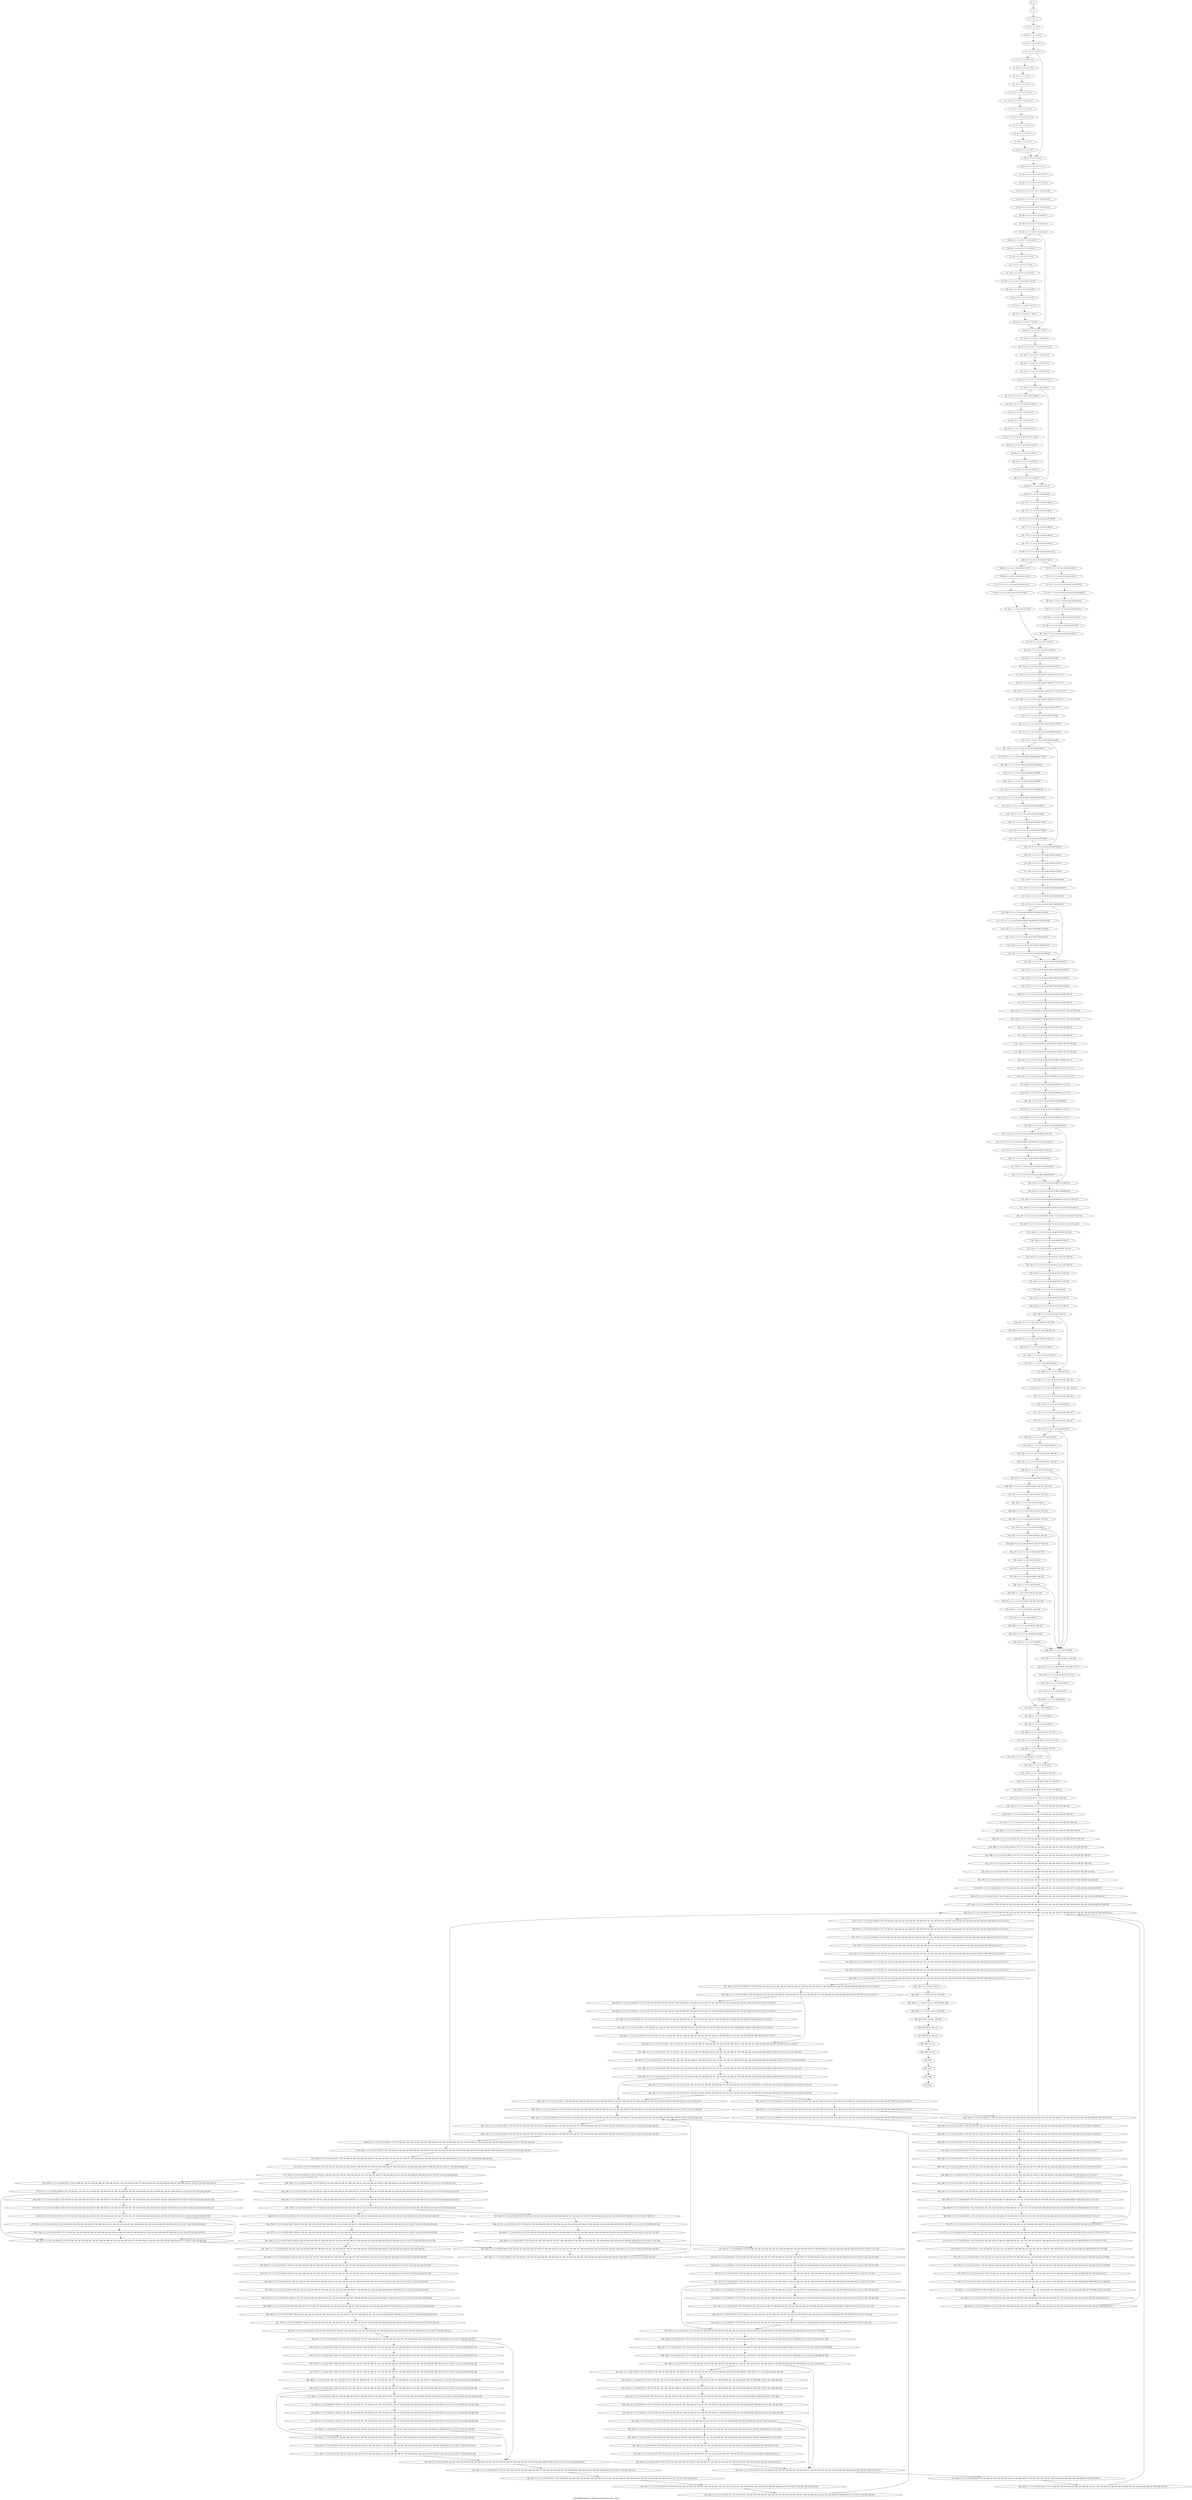 digraph G {
graph [label="Control-flow-graph for register allocator (function _main)"]
0[label="0, 0: "];
1[label="1, 1: "];
2[label="2, 2: 0 1 2 3 "];
3[label="3, 3: 0 1 2 3 4 5 "];
4[label="4, 502: 0 1 2 3 4 5 6 7 "];
5[label="5, 4: 0 1 2 3 4 5 6 7 "];
6[label="6, 5: 0 1 2 3 4 5 6 7 "];
7[label="7, 9: 0 1 2 3 4 5 6 7 8 9 "];
8[label="8, 10: 0 1 2 3 4 5 6 7 8 9 "];
9[label="9, 11: 0 1 2 3 4 5 6 7 "];
10[label="10, 12: 0 1 2 3 4 5 6 7 "];
11[label="11, 13: 0 1 2 3 4 5 6 7 10 11 "];
12[label="12, 14: 0 1 2 3 4 5 6 7 10 11 12 13 "];
13[label="13, 15: 0 1 2 3 4 5 6 7 12 13 "];
14[label="14, 16: 0 1 2 3 4 5 6 7 12 13 "];
15[label="15, 17: 0 1 2 3 4 5 6 7 "];
16[label="16, 18: 0 1 2 3 4 5 6 7 "];
17[label="17, 19: 0 1 2 3 4 5 6 7 "];
18[label="18, 20: 0 1 2 3 4 5 6 7 "];
19[label="19, 21: 0 1 2 3 4 5 6 7 "];
20[label="20, 22: 0 1 2 3 4 5 6 7 14 15 "];
21[label="21, 23: 0 1 2 3 4 5 6 7 14 15 16 17 "];
22[label="22, 24: 0 1 2 3 4 5 6 7 16 17 18 19 "];
23[label="23, 25: 0 1 2 3 4 5 6 7 16 17 18 19 20 21 "];
24[label="24, 26: 0 1 2 3 4 5 6 7 16 17 18 19 20 21 "];
25[label="25, 27: 0 1 2 3 4 5 6 7 16 17 18 19 20 21 "];
26[label="26, 28: 0 1 2 3 4 5 6 7 18 19 20 21 "];
27[label="27, 29: 0 1 2 3 4 5 6 7 18 19 22 23 "];
28[label="28, 30: 0 1 2 3 4 5 6 7 18 19 22 23 "];
29[label="29, 34: 0 1 2 3 4 5 6 7 18 19 24 25 "];
30[label="30, 35: 0 1 2 3 4 5 6 7 18 19 24 25 "];
31[label="31, 36: 0 1 2 3 4 5 6 7 18 19 "];
32[label="32, 37: 0 1 2 3 4 5 6 7 18 19 "];
33[label="33, 38: 0 1 2 3 4 5 6 7 18 19 26 27 "];
34[label="34, 39: 0 1 2 3 4 5 6 7 18 19 26 27 28 29 "];
35[label="35, 40: 0 1 2 3 4 5 6 7 18 19 28 29 "];
36[label="36, 41: 0 1 2 3 4 5 6 7 18 19 "];
37[label="37, 42: 0 1 2 3 4 5 6 7 18 19 "];
38[label="38, 43: 0 1 2 3 4 5 6 7 18 19 "];
39[label="39, 44: 0 1 2 3 4 5 6 7 18 19 "];
40[label="40, 45: 0 1 2 3 4 5 6 7 18 19 "];
41[label="41, 47: 0 1 2 3 4 5 6 7 18 19 30 31 "];
42[label="42, 48: 0 1 2 3 4 5 6 7 18 19 30 31 32 33 "];
43[label="43, 49: 0 1 2 3 4 5 6 7 18 19 32 33 "];
44[label="44, 50: 0 1 2 3 4 5 6 7 18 19 32 33 "];
45[label="45, 51: 0 1 2 3 4 5 6 7 18 19 34 35 "];
46[label="46, 52: 0 1 2 3 4 5 6 7 18 19 34 35 36 37 "];
47[label="47, 53: 0 1 2 3 4 5 6 7 18 19 36 37 "];
48[label="48, 57: 0 1 2 3 4 5 6 7 18 19 36 37 38 39 "];
49[label="49, 58: 0 1 2 3 4 5 18 19 36 37 38 39 "];
50[label="50, 59: 0 1 2 3 4 5 18 19 36 37 "];
51[label="51, 60: 0 1 2 3 4 5 18 19 36 37 "];
52[label="52, 61: 0 1 2 3 4 5 18 19 36 37 40 41 "];
53[label="53, 62: 0 1 2 3 4 5 18 19 36 37 40 41 42 43 "];
54[label="54, 63: 0 1 2 3 4 5 18 19 36 37 42 43 "];
55[label="55, 64: 0 1 2 3 4 5 18 19 36 37 "];
56[label="56, 65: 0 1 2 3 4 5 18 19 36 37 "];
57[label="57, 66: 0 1 2 3 4 5 18 19 36 37 "];
58[label="58, 67: 0 1 2 3 4 5 18 19 36 37 "];
59[label="59, 68: 0 1 2 3 4 5 18 19 36 37 "];
60[label="60, 72: 0 1 2 3 4 5 18 19 36 37 "];
61[label="61, 70: 0 1 2 3 4 5 18 19 36 37 44 45 "];
62[label="62, 75: 0 1 2 3 4 5 18 19 44 45 46 47 "];
63[label="63, 76: 0 1 2 3 4 5 18 19 44 45 46 47 48 49 "];
64[label="64, 77: 0 1 2 3 4 5 18 19 44 45 48 49 "];
65[label="65, 78: 0 1 2 3 4 5 18 19 44 45 48 49 "];
66[label="66, 79: 0 1 2 3 4 5 18 19 44 45 50 51 "];
67[label="67, 80: 0 1 2 3 4 5 18 19 44 45 50 51 52 53 "];
68[label="68, 81: 0 1 2 3 4 5 18 19 44 45 52 53 "];
69[label="69, 85: 0 1 2 3 4 5 18 19 44 45 54 55 "];
70[label="70, 86: 0 1 2 3 4 5 18 19 44 45 54 55 "];
71[label="71, 87: 0 1 2 3 4 5 18 19 44 45 54 55 56 57 "];
72[label="72, 88: 0 1 2 3 4 5 18 19 44 45 54 55 56 57 "];
73[label="73, 89: 0 1 2 3 4 5 18 19 44 45 "];
74[label="74, 90: 0 1 2 3 4 5 18 19 44 45 52 53 "];
75[label="75, 92: 0 1 2 3 4 5 18 19 44 45 52 53 "];
76[label="76, 94: 0 1 2 3 4 5 18 19 44 45 52 53 58 59 "];
77[label="77, 95: 0 1 2 3 4 5 18 19 44 45 52 53 58 59 60 61 "];
78[label="78, 96: 0 1 2 3 4 5 18 19 44 45 58 59 60 61 "];
79[label="79, 97: 0 1 2 3 4 5 18 19 44 45 58 59 62 63 "];
80[label="80, 98: 0 1 2 3 4 5 18 19 44 45 58 59 62 63 "];
81[label="81, 99: 0 1 2 3 4 5 18 19 44 45 58 59 64 65 "];
82[label="82, 100: 0 1 2 3 4 5 18 19 44 45 58 59 64 65 "];
83[label="83, 101: 0 1 2 3 4 5 18 19 44 45 "];
84[label="84, 102: 0 1 2 3 4 5 18 19 44 45 66 67 "];
85[label="85, 103: 0 1 2 3 4 5 18 19 44 45 66 67 68 69 "];
86[label="86, 104: 0 1 2 3 4 5 18 19 44 45 66 67 68 69 70 71 "];
87[label="87, 105: 0 1 2 3 4 5 18 19 44 45 66 67 68 69 70 71 72 73 "];
88[label="88, 107: 0 1 2 3 4 5 18 19 44 45 66 67 68 69 72 73 74 75 "];
89[label="89, 108: 0 1 2 3 4 5 18 19 44 45 66 67 68 69 72 73 74 75 76 77 "];
90[label="90, 109: 0 1 2 3 4 5 18 19 44 45 66 67 68 69 72 73 76 77 "];
91[label="91, 110: 0 1 2 3 4 5 18 19 44 45 66 67 68 69 76 77 "];
92[label="92, 111: 0 1 2 3 4 5 18 19 44 45 66 67 68 69 "];
93[label="93, 112: 0 1 2 3 4 5 18 19 44 45 66 67 68 69 78 79 "];
94[label="94, 113: 0 1 2 3 4 5 18 19 44 45 66 67 68 69 78 79 "];
95[label="95, 114: 0 1 2 3 4 5 18 19 44 45 66 67 68 69 "];
96[label="96, 118: 0 1 2 3 4 5 18 19 44 45 66 67 68 69 80 81 "];
97[label="97, 119: 0 1 2 3 4 5 18 19 44 45 66 67 68 69 80 81 82 83 "];
98[label="98, 120: 0 1 2 3 4 5 18 19 44 45 66 67 68 69 82 83 "];
99[label="99, 121: 0 1 2 3 4 5 18 19 44 45 66 67 68 69 "];
100[label="100, 122: 0 1 2 3 4 5 18 19 44 45 66 67 68 69 "];
101[label="101, 123: 0 1 2 3 4 5 18 19 44 45 66 67 68 69 84 85 "];
102[label="102, 124: 0 1 2 3 4 5 18 19 44 45 66 67 68 69 84 85 86 87 "];
103[label="103, 125: 0 1 2 3 4 5 18 19 44 45 66 67 68 69 86 87 "];
104[label="104, 126: 0 1 2 3 4 5 18 19 44 45 66 67 68 69 "];
105[label="105, 127: 0 1 2 3 4 5 18 19 44 45 66 67 68 69 "];
106[label="106, 128: 0 1 2 3 4 5 18 19 44 45 66 67 68 69 "];
107[label="107, 129: 0 1 2 3 4 5 18 19 44 45 66 67 68 69 "];
108[label="108, 130: 0 1 2 3 4 5 18 19 44 45 66 67 68 69 "];
109[label="109, 131: 0 1 2 3 4 5 18 19 44 45 66 67 68 69 "];
110[label="110, 132: 0 1 2 3 4 5 18 19 44 45 66 67 68 69 "];
111[label="111, 133: 0 1 2 3 4 5 18 19 44 45 66 67 68 69 "];
112[label="112, 134: 0 1 2 3 4 5 18 19 44 45 66 67 68 69 88 89 "];
113[label="113, 135: 0 1 2 3 4 5 18 19 44 45 66 67 68 69 88 89 90 91 "];
114[label="114, 136: 0 1 2 3 4 5 18 19 44 45 66 67 68 69 90 91 "];
115[label="115, 137: 0 1 2 3 4 5 18 19 44 45 66 67 68 69 90 91 "];
116[label="116, 140: 0 1 2 3 4 5 18 19 44 45 66 67 68 69 90 91 92 93 "];
117[label="117, 141: 0 1 2 3 4 5 18 19 44 45 66 67 68 69 90 91 92 93 94 95 "];
118[label="118, 142: 0 1 2 3 4 5 18 19 44 45 66 67 68 69 90 91 94 95 "];
119[label="119, 143: 0 1 2 3 4 5 18 19 44 45 66 67 68 69 90 91 "];
120[label="120, 144: 0 1 2 3 4 5 18 19 44 45 66 67 68 69 90 91 "];
121[label="121, 145: 0 1 2 3 4 5 18 19 44 45 66 67 68 69 90 91 "];
122[label="122, 146: 0 1 2 3 4 5 18 19 44 45 66 67 68 69 90 91 "];
123[label="123, 147: 0 1 2 3 4 5 18 19 44 45 66 67 68 69 90 91 96 97 "];
124[label="124, 149: 0 1 2 3 4 5 18 19 44 45 66 67 68 69 90 91 96 97 "];
125[label="125, 150: 0 1 2 3 4 5 18 19 44 45 66 67 68 69 90 91 98 99 "];
126[label="126, 151: 0 1 2 3 4 5 18 19 44 45 66 67 68 69 90 91 98 99 100 101 "];
127[label="127, 153: 0 1 2 3 4 5 18 19 44 45 66 67 68 69 90 91 98 99 100 101 "];
128[label="128, 154: 0 1 2 3 4 5 18 19 44 45 66 67 68 69 90 91 98 99 100 101 102 103 104 105 "];
129[label="129, 155: 0 1 2 3 4 5 18 19 44 45 66 67 68 69 90 91 98 99 100 101 102 103 104 105 "];
130[label="130, 157: 0 1 2 3 4 5 18 19 44 45 66 67 68 69 90 91 98 99 106 107 "];
131[label="131, 158: 0 1 2 3 4 5 18 19 44 45 66 67 68 69 90 91 98 99 106 107 "];
132[label="132, 159: 0 1 2 3 4 5 18 19 44 45 66 67 68 69 90 91 98 99 106 107 108 109 "];
133[label="133, 160: 0 1 2 3 4 5 18 19 44 45 66 67 68 69 90 91 98 99 106 107 108 109 "];
134[label="134, 161: 0 1 2 3 4 5 18 19 44 45 66 67 68 69 90 91 98 99 110 111 "];
135[label="135, 162: 0 1 2 3 4 5 18 19 44 45 66 67 68 69 90 91 110 111 112 113 "];
136[label="136, 163: 0 1 2 3 4 5 18 19 44 45 66 67 68 69 90 91 112 113 114 115 "];
137[label="137, 164: 0 1 2 3 4 5 18 19 44 45 66 67 68 69 90 91 114 115 "];
138[label="138, 165: 0 1 2 3 4 5 18 19 44 45 66 67 68 69 90 91 114 115 "];
139[label="139, 166: 0 1 2 3 4 5 18 19 44 45 66 67 68 69 90 91 "];
140[label="140, 167: 0 1 2 3 4 5 18 19 44 45 66 67 68 69 90 91 116 117 "];
141[label="141, 168: 0 1 2 3 4 5 18 19 44 45 66 67 68 69 90 91 116 117 "];
142[label="142, 169: 0 1 2 3 4 5 18 19 44 45 66 67 68 69 90 91 "];
143[label="143, 172: 0 1 2 3 4 5 18 19 44 45 66 67 68 69 90 91 118 119 "];
144[label="144, 173: 0 1 2 3 4 5 18 19 44 45 66 67 68 69 90 91 118 119 120 121 "];
145[label="145, 174: 0 1 2 3 4 5 18 19 44 45 66 67 68 69 90 91 120 121 "];
146[label="146, 175: 0 1 2 3 4 5 18 19 44 45 66 67 68 69 90 91 "];
147[label="147, 176: 0 1 2 3 4 5 18 19 44 45 66 67 68 69 90 91 "];
148[label="148, 177: 0 1 2 3 4 5 18 19 44 45 66 67 68 69 90 91 "];
149[label="149, 178: 0 1 2 3 4 5 18 19 44 45 66 67 68 69 90 91 "];
150[label="150, 181: 0 1 2 3 4 5 18 19 44 45 66 67 68 69 90 91 "];
151[label="151, 185: 0 1 2 3 4 5 18 19 44 45 66 67 68 69 90 91 122 123 124 125 "];
152[label="152, 186: 0 1 2 3 4 5 18 19 44 45 66 67 90 91 122 123 124 125 126 127 "];
153[label="153, 187: 0 1 2 3 4 5 18 19 44 45 66 67 90 91 122 123 124 125 126 127 128 129 "];
154[label="154, 188: 0 1 2 3 4 5 18 19 44 45 66 67 90 91 122 123 124 125 128 129 "];
155[label="155, 189: 0 1 2 3 4 5 18 19 44 45 66 67 90 91 128 129 "];
156[label="156, 190: 0 1 2 3 4 5 18 19 44 45 66 67 90 91 "];
157[label="157, 191: 0 1 2 3 4 5 18 19 44 45 66 67 90 91 130 131 "];
158[label="158, 192: 0 1 2 3 4 5 18 19 44 45 90 91 130 131 132 133 "];
159[label="159, 193: 0 1 2 3 4 5 18 19 44 45 90 91 132 133 134 135 "];
160[label="160, 194: 0 1 2 3 4 5 18 19 44 45 90 91 134 135 "];
161[label="161, 195: 0 1 2 3 4 5 18 19 44 45 90 91 134 135 "];
162[label="162, 196: 0 1 2 3 4 5 18 19 44 45 90 91 "];
163[label="163, 197: 0 1 2 3 4 5 18 19 44 45 90 91 136 137 "];
164[label="164, 198: 0 1 2 3 4 5 18 19 44 45 90 91 136 137 "];
165[label="165, 199: 0 1 2 3 4 5 18 19 44 45 90 91 "];
166[label="166, 202: 0 1 2 3 4 5 18 19 44 45 90 91 138 139 "];
167[label="167, 203: 0 1 2 3 4 5 18 19 44 45 90 91 138 139 140 141 "];
168[label="168, 204: 0 1 2 3 4 5 18 19 44 45 90 91 140 141 "];
169[label="169, 205: 0 1 2 3 4 5 18 19 44 45 90 91 "];
170[label="170, 206: 0 1 2 3 4 5 18 19 44 45 90 91 "];
171[label="171, 207: 0 1 2 3 4 5 18 19 44 45 90 91 "];
172[label="172, 208: 0 1 2 3 4 5 18 19 44 45 90 91 "];
173[label="173, 209: 0 1 2 3 4 5 18 19 44 45 90 91 142 143 "];
174[label="174, 210: 0 1 2 3 4 5 18 19 44 45 90 91 142 143 144 145 "];
175[label="175, 211: 0 1 2 3 4 5 18 19 44 45 90 91 144 145 "];
176[label="176, 212: 0 1 2 3 4 5 18 19 44 45 90 91 "];
177[label="177, 213: 0 1 2 3 4 5 18 19 44 45 90 91 146 147 "];
178[label="178, 214: 0 1 2 3 4 5 18 19 44 45 90 91 146 147 "];
179[label="179, 215: 0 1 2 3 4 5 18 19 44 45 90 91 "];
180[label="180, 218: 0 1 2 3 4 5 18 19 44 45 90 91 "];
181[label="181, 219: 0 1 2 3 4 5 18 19 44 45 90 91 "];
182[label="182, 220: 0 1 2 3 4 5 18 19 44 45 90 91 148 149 "];
183[label="183, 221: 0 1 2 3 4 5 18 19 44 45 90 91 148 149 "];
184[label="184, 222: 0 1 2 3 4 5 18 19 44 45 90 91 "];
185[label="185, 225: 0 1 2 3 4 5 18 19 44 45 90 91 150 151 "];
186[label="186, 226: 0 1 2 3 4 5 18 19 44 45 90 91 150 151 152 153 "];
187[label="187, 227: 0 1 2 3 4 5 18 19 44 45 90 91 152 153 "];
188[label="188, 228: 0 1 2 3 4 5 18 19 44 45 90 91 "];
189[label="189, 229: 0 1 2 3 4 5 18 19 44 45 90 91 154 155 "];
190[label="190, 230: 0 1 2 3 4 5 18 19 44 45 90 91 154 155 "];
191[label="191, 231: 0 1 2 3 4 5 18 19 44 45 90 91 "];
192[label="192, 235: 0 1 2 3 4 5 18 19 44 45 90 91 156 157 "];
193[label="193, 236: 0 1 2 3 4 5 44 45 90 91 156 157 158 159 "];
194[label="194, 237: 0 1 2 3 4 5 44 45 90 91 158 159 "];
195[label="195, 238: 0 1 2 3 4 5 44 45 90 91 "];
196[label="196, 239: 0 1 2 3 4 5 44 45 90 91 160 161 "];
197[label="197, 240: 0 1 2 3 4 5 44 45 90 91 160 161 "];
198[label="198, 241: 0 1 2 3 4 5 44 45 90 91 "];
199[label="199, 244: 0 1 2 3 4 5 44 45 90 91 162 163 "];
200[label="200, 245: 0 1 2 3 4 5 44 45 90 91 162 163 164 165 "];
201[label="201, 246: 0 1 2 3 4 5 44 45 90 91 164 165 "];
202[label="202, 247: 0 1 2 3 4 5 44 45 90 91 "];
203[label="203, 248: 0 1 2 3 4 5 44 45 90 91 166 167 "];
204[label="204, 249: 0 1 2 3 4 5 44 45 90 91 166 167 "];
205[label="205, 250: 0 1 2 3 4 5 44 45 90 91 "];
206[label="206, 252: 0 1 2 3 4 5 44 45 90 91 "];
207[label="207, 253: 0 1 2 3 4 5 44 45 90 91 168 169 "];
208[label="208, 254: 0 1 2 3 4 5 44 45 90 91 168 169 170 171 "];
209[label="209, 255: 0 1 2 3 4 5 44 45 90 91 170 171 "];
210[label="210, 256: 0 1 2 3 4 5 44 45 90 91 "];
211[label="211, 257: 0 1 2 3 4 5 44 45 90 91 "];
212[label="212, 258: 0 1 2 3 4 5 44 45 90 91 "];
213[label="213, 259: 0 1 2 3 4 5 44 45 90 91 "];
214[label="214, 260: 0 1 2 3 4 5 44 45 90 91 "];
215[label="215, 261: 0 1 2 3 4 5 44 45 90 91 "];
216[label="216, 262: 0 1 2 3 4 5 44 45 90 91 172 173 "];
217[label="217, 263: 0 1 2 3 4 5 44 45 90 91 172 173 174 175 "];
218[label="218, 264: 0 1 2 3 4 5 44 45 90 91 174 175 "];
219[label="219, 267: 0 1 2 3 4 5 44 45 90 91 174 175 "];
220[label="220, 269: 0 1 2 3 4 5 44 45 90 91 "];
221[label="221, 270: 0 1 2 3 4 5 44 45 90 91 176 177 "];
222[label="222, 271: 0 1 2 3 4 5 44 45 90 91 176 177 178 179 "];
223[label="223, 289: 0 1 2 3 4 5 44 45 90 91 176 177 178 179 180 181 "];
224[label="224, 274: 0 1 2 3 4 5 44 45 90 91 176 177 178 179 180 181 182 183 "];
225[label="225, 329: 0 1 2 3 4 5 44 45 90 91 176 177 178 179 180 181 182 183 184 185 "];
226[label="226, 347: 0 1 2 3 4 5 44 45 90 91 176 177 178 179 180 181 182 183 184 185 186 187 "];
227[label="227, 375: 0 1 2 3 4 5 44 45 90 91 176 177 178 179 180 181 182 183 184 185 186 187 188 189 "];
228[label="228, 355: 0 1 2 3 4 5 44 45 90 91 176 177 178 179 180 181 182 183 184 185 186 187 188 189 190 191 "];
229[label="229, 361: 0 1 2 3 4 5 44 45 90 91 176 177 178 179 180 181 182 183 184 185 186 187 188 189 190 191 192 193 "];
230[label="230, 366: 0 1 2 3 4 5 44 45 90 91 176 177 178 179 180 181 182 183 184 185 186 187 188 189 190 191 192 193 194 195 "];
231[label="231, 396: 0 1 2 3 4 5 44 45 90 91 176 177 178 179 180 181 182 183 184 185 186 187 188 189 190 191 192 193 194 195 196 197 "];
232[label="232, 417: 0 1 2 3 4 5 44 45 90 91 178 179 180 181 182 183 184 185 186 187 188 189 190 191 192 193 194 195 196 197 198 199 "];
233[label="233, 441: 0 1 2 3 4 5 44 45 90 91 178 179 180 181 182 183 184 185 186 187 188 189 190 191 192 193 194 195 196 197 198 199 200 201 "];
234[label="234, 465: 0 1 2 3 4 5 44 45 90 91 178 179 180 181 182 183 184 185 186 187 188 189 190 191 192 193 194 195 196 197 198 199 200 201 202 203 "];
235[label="235, 455: 0 1 2 3 4 5 44 45 90 91 178 179 180 181 182 183 184 185 186 187 188 189 190 191 192 193 194 195 196 197 198 199 200 201 202 203 204 205 "];
236[label="236, 475: 0 1 2 3 4 5 44 45 90 91 178 179 180 181 182 183 184 185 186 187 188 189 190 191 192 193 194 195 196 197 198 199 200 201 202 203 204 205 206 207 "];
237[label="237, 480: 0 1 2 3 4 5 44 45 90 91 178 179 180 181 182 183 184 185 186 187 188 189 190 191 192 193 194 195 196 197 198 199 200 201 202 203 204 205 206 207 208 209 "];
238[label="238, 273: 0 1 2 3 4 5 44 45 90 91 178 179 180 181 182 183 184 185 186 187 188 189 190 191 192 193 194 195 196 197 198 199 200 201 202 203 204 205 206 207 208 209 210 211 "];
239[label="239, 275: 0 1 2 3 4 5 44 45 90 91 178 179 180 181 182 183 184 185 186 187 188 189 190 191 192 193 194 195 196 197 198 199 200 201 202 203 204 205 206 207 208 209 210 211 212 213 "];
240[label="240, 276: 0 1 2 3 4 5 44 45 90 91 178 179 180 181 182 183 184 185 186 187 188 189 190 191 192 193 194 195 196 197 198 199 200 201 202 203 204 205 206 207 208 209 210 211 212 213 "];
241[label="241, 277: 0 1 2 3 4 5 44 45 90 91 178 179 180 181 182 183 184 185 186 187 188 189 190 191 192 193 194 195 196 197 198 199 200 201 202 203 204 205 206 207 208 209 210 211 212 213 "];
242[label="242, 278: 0 1 2 3 4 5 44 45 90 91 178 179 180 181 182 183 184 185 186 187 188 189 190 191 192 193 194 195 196 197 198 199 200 201 202 203 204 205 206 207 208 209 210 211 "];
243[label="243, 279: 0 1 2 3 4 5 44 45 90 91 178 179 180 181 182 183 184 185 186 187 188 189 190 191 192 193 194 195 196 197 198 199 200 201 202 203 204 205 206 207 208 209 210 211 214 215 "];
244[label="244, 280: 0 1 2 3 4 5 44 45 90 91 178 179 180 181 182 183 184 185 186 187 188 189 190 191 192 193 194 195 196 197 198 199 200 201 202 203 204 205 206 207 208 209 210 211 214 215 216 217 "];
245[label="245, 281: 0 1 2 3 4 5 44 45 90 91 178 179 180 181 182 183 184 185 186 187 188 189 190 191 192 193 194 195 196 197 198 199 200 201 202 203 204 205 206 207 208 209 210 211 214 215 216 217 "];
246[label="246, 282: 0 1 2 3 4 5 44 45 90 91 178 179 180 181 182 183 184 185 186 187 188 189 190 191 192 193 194 195 196 197 198 199 200 201 202 203 204 205 206 207 208 209 210 211 216 217 "];
247[label="247, 285: 0 1 2 3 4 5 44 45 90 91 178 179 180 181 182 183 184 185 186 187 188 189 190 191 192 193 194 195 196 197 198 199 200 201 202 203 204 205 206 207 208 209 210 211 216 217 "];
248[label="248, 286: 0 1 2 3 4 5 44 45 90 91 178 179 180 181 182 183 184 185 186 187 188 189 190 191 192 193 194 195 196 197 198 199 200 201 202 203 204 205 206 207 208 209 210 211 216 217 "];
249[label="249, 290: 0 1 2 3 4 5 44 45 90 91 178 179 180 181 182 183 184 185 186 187 188 189 190 191 192 193 194 195 196 197 198 199 200 201 202 203 204 205 206 207 208 209 210 211 216 217 218 219 "];
250[label="250, 291: 0 1 2 3 4 5 44 45 90 91 178 179 180 181 182 183 184 185 186 187 188 189 190 191 192 193 194 195 196 197 198 199 200 201 202 203 204 205 206 207 208 209 210 211 216 217 218 219 "];
251[label="251, 292: 0 1 2 3 4 5 44 45 90 91 178 179 180 181 182 183 184 185 186 187 188 189 190 191 192 193 194 195 196 197 198 199 200 201 202 203 204 205 206 207 208 209 210 211 216 217 "];
252[label="252, 293: 0 1 2 3 4 5 44 45 90 91 178 179 180 181 182 183 184 185 186 187 188 189 190 191 192 193 194 195 196 197 198 199 200 201 202 203 204 205 206 207 208 209 210 211 216 217 "];
253[label="253, 294: 0 1 2 3 4 5 44 45 90 91 178 179 180 181 182 183 184 185 186 187 188 189 190 191 192 193 194 195 196 197 198 199 200 201 202 203 204 205 206 207 208 209 210 211 216 217 "];
254[label="254, 295: 0 1 2 3 4 5 44 45 90 91 178 179 180 181 182 183 184 185 186 187 188 189 190 191 192 193 194 195 196 197 198 199 200 201 202 203 204 205 206 207 208 209 210 211 216 217 "];
255[label="255, 296: 0 1 2 3 4 5 44 45 90 91 178 179 180 181 182 183 184 185 186 187 188 189 190 191 192 193 194 195 196 197 198 199 200 201 202 203 204 205 206 207 208 209 210 211 216 217 220 221 "];
256[label="256, 297: 0 1 2 3 4 5 44 45 90 91 178 179 180 181 182 183 184 185 186 187 188 189 190 191 192 193 194 195 196 197 198 199 200 201 202 203 204 205 206 207 208 209 210 211 216 217 220 221 222 223 "];
257[label="257, 299: 0 1 2 3 4 5 44 45 90 91 178 179 180 181 182 183 184 185 186 187 188 189 190 191 192 193 194 195 196 197 198 199 200 201 202 203 204 205 206 207 208 209 210 211 216 217 222 223 "];
258[label="258, 300: 0 1 2 3 4 5 44 45 90 91 178 179 180 181 182 183 184 185 186 187 188 189 190 191 192 193 194 195 196 197 198 199 200 201 202 203 204 205 206 207 208 209 210 211 216 217 222 223 "];
259[label="259, 301: 0 1 2 3 4 5 44 45 90 91 178 179 180 181 182 183 184 185 186 187 188 189 190 191 192 193 194 195 196 197 198 199 200 201 202 203 204 205 206 207 208 209 210 211 216 217 222 223 "];
260[label="260, 302: 0 1 2 3 4 5 44 45 90 91 178 179 180 181 182 183 184 185 186 187 188 189 190 191 192 193 194 195 196 197 198 199 200 201 202 203 204 205 206 207 208 209 210 211 216 217 222 223 "];
261[label="261, 303: 0 1 2 3 4 5 44 45 90 91 178 179 180 181 182 183 184 185 186 187 188 189 190 191 192 193 194 195 196 197 198 199 200 201 202 203 204 205 206 207 208 209 210 211 216 217 "];
262[label="262, 304: 0 1 2 3 4 5 44 45 90 91 178 179 180 181 182 183 184 185 186 187 188 189 190 191 192 193 194 195 196 197 198 199 200 201 202 203 204 205 206 207 208 209 210 211 216 217 "];
263[label="263, 305: 0 1 2 3 4 5 44 45 90 91 178 179 180 181 182 183 184 185 186 187 188 189 190 191 192 193 194 195 196 197 198 199 200 201 202 203 204 205 206 207 208 209 210 211 "];
264[label="264, 501: 0 1 2 3 4 5 44 45 90 91 178 179 180 181 182 183 184 185 186 187 188 189 190 191 192 193 194 195 196 197 198 199 200 201 202 203 204 205 206 207 208 209 210 211 216 217 222 223 "];
265[label="265, 310: 0 1 2 3 4 5 44 45 90 91 178 179 180 181 182 183 184 185 186 187 188 189 190 191 192 193 194 195 196 197 198 199 200 201 202 203 204 205 206 207 208 209 210 211 216 217 222 223 224 225 "];
266[label="266, 308: 0 1 2 3 4 5 44 45 90 91 178 179 180 181 182 183 184 185 186 187 188 189 190 191 192 193 194 195 196 197 198 199 200 201 202 203 204 205 206 207 208 209 210 211 216 217 222 223 224 225 "];
267[label="267, 311: 0 1 2 3 4 5 44 45 90 91 178 179 180 181 182 183 184 185 186 187 188 189 190 191 192 193 194 195 196 197 198 199 200 201 202 203 204 205 206 207 208 209 210 211 216 217 222 223 224 225 226 227 "];
268[label="268, 312: 0 1 2 3 4 5 44 45 90 91 178 179 180 181 182 183 184 185 186 187 188 189 190 191 192 193 194 195 196 197 198 199 200 201 202 203 204 205 206 207 208 209 210 211 216 217 222 223 224 225 226 227 "];
269[label="269, 313: 0 1 2 3 4 5 44 45 90 91 178 179 180 181 182 183 184 185 186 187 188 189 190 191 192 193 194 195 196 197 198 199 200 201 202 203 204 205 206 207 208 209 210 211 216 217 222 223 224 225 "];
270[label="270, 504: 0 1 2 3 4 5 44 45 90 91 178 179 180 181 182 183 184 185 186 187 188 189 190 191 192 193 194 195 196 197 198 199 200 201 202 203 204 205 206 207 208 209 210 211 216 217 222 223 224 225 228 "];
271[label="271, 503: 0 1 2 3 4 5 44 45 90 91 178 179 180 181 182 183 184 185 186 187 188 189 190 191 192 193 194 195 196 197 198 199 200 201 202 203 204 205 206 207 208 209 210 211 216 217 222 223 224 225 228 229 230 "];
272[label="272, 318: 0 1 2 3 4 5 44 45 90 91 178 179 180 181 182 183 184 185 186 187 188 189 190 191 192 193 194 195 196 197 198 199 200 201 202 203 204 205 206 207 208 209 210 211 216 217 224 225 228 229 230 "];
273[label="273, 319: 0 1 2 3 4 5 44 45 90 91 178 179 180 181 182 183 184 185 186 187 188 189 190 191 192 193 194 195 196 197 198 199 200 201 202 203 204 205 206 207 208 209 210 211 216 217 224 225 228 229 230 "];
274[label="274, 324: 0 1 2 3 4 5 44 45 90 91 178 179 180 181 182 183 184 185 186 187 188 189 190 191 192 193 194 195 196 197 198 199 200 201 202 203 204 205 206 207 208 209 210 211 216 217 224 225 228 229 230 "];
275[label="275, 325: 0 1 2 3 4 5 44 45 90 91 178 179 180 181 182 183 184 185 186 187 188 189 190 191 192 193 194 195 196 197 198 199 200 201 202 203 204 205 206 207 208 209 210 211 216 217 224 225 228 229 230 "];
276[label="276, 330: 0 1 2 3 4 5 44 45 90 91 178 179 180 181 182 183 184 185 186 187 188 189 190 191 192 193 194 195 196 197 198 199 200 201 202 203 204 205 206 207 208 209 210 211 216 217 224 225 228 229 230 231 232 "];
277[label="277, 331: 0 1 2 3 4 5 44 45 90 91 178 179 180 181 182 183 184 185 186 187 188 189 190 191 192 193 194 195 196 197 198 199 200 201 202 203 204 205 206 207 208 209 210 211 216 217 224 225 228 229 230 231 232 "];
278[label="278, 332: 0 1 2 3 4 5 44 45 90 91 178 179 180 181 182 183 184 185 186 187 188 189 190 191 192 193 194 195 196 197 198 199 200 201 202 203 204 205 206 207 208 209 210 211 216 217 224 225 228 229 230 "];
279[label="279, 340: 0 1 2 3 4 5 44 45 90 91 178 179 180 181 182 183 184 185 186 187 188 189 190 191 192 193 194 195 196 197 198 199 200 201 202 203 204 205 206 207 208 209 210 211 216 217 224 225 228 229 230 "];
280[label="280, 336: 0 1 2 3 4 5 44 45 90 91 178 179 180 181 182 183 184 185 186 187 188 189 190 191 192 193 194 195 196 197 198 199 200 201 202 203 204 205 206 207 208 209 210 211 216 217 224 225 229 230 "];
281[label="281, 341: 0 1 2 3 4 5 44 45 90 91 178 179 180 181 182 183 184 185 186 187 188 189 190 191 192 193 194 195 196 197 198 199 200 201 202 203 204 205 206 207 208 209 210 211 216 217 224 225 229 230 "];
282[label="282, 344: 0 1 2 3 4 5 44 45 90 91 178 179 180 181 182 183 184 185 186 187 188 189 190 191 192 193 194 195 196 197 198 199 200 201 202 203 204 205 206 207 208 209 210 211 216 217 222 223 224 225 229 230 "];
283[label="283, 345: 0 1 2 3 4 5 44 45 90 91 178 179 180 181 182 183 184 185 186 187 188 189 190 191 192 193 194 195 196 197 198 199 200 201 202 203 204 205 206 207 208 209 210 211 216 217 222 223 224 225 "];
284[label="284, 346: 0 1 2 3 4 5 44 45 90 91 178 179 180 181 182 183 184 185 186 187 188 189 190 191 192 193 194 195 196 197 198 199 200 201 202 203 204 205 206 207 208 209 210 211 216 217 224 225 229 230 "];
285[label="285, 348: 0 1 2 3 4 5 44 45 90 91 178 179 180 181 182 183 184 185 186 187 188 189 190 191 192 193 194 195 196 197 198 199 200 201 202 203 204 205 206 207 208 209 210 211 216 217 224 225 229 230 233 234 "];
286[label="286, 349: 0 1 2 3 4 5 44 45 90 91 178 179 180 181 182 183 184 185 186 187 188 189 190 191 192 193 194 195 196 197 198 199 200 201 202 203 204 205 206 207 208 209 210 211 216 217 224 225 229 230 233 234 "];
287[label="287, 350: 0 1 2 3 4 5 44 45 90 91 178 179 180 181 182 183 184 185 186 187 188 189 190 191 192 193 194 195 196 197 198 199 200 201 202 203 204 205 206 207 208 209 210 211 216 217 224 225 229 230 "];
288[label="288, 354: 0 1 2 3 4 5 44 45 90 91 178 179 180 181 182 183 184 185 186 187 188 189 190 191 192 193 194 195 196 197 198 199 200 201 202 203 204 205 206 207 208 209 210 211 216 217 224 225 229 230 "];
289[label="289, 356: 0 1 2 3 4 5 44 45 90 91 180 181 182 183 184 185 186 187 188 189 190 191 192 193 194 195 196 197 198 199 200 201 202 203 204 205 206 207 208 209 210 211 216 217 224 225 229 230 235 236 "];
290[label="290, 357: 0 1 2 3 4 5 44 45 90 91 180 181 182 183 184 185 186 187 188 189 190 191 192 193 194 195 196 197 198 199 200 201 202 203 204 205 206 207 208 209 210 211 216 217 224 225 229 230 235 236 "];
291[label="291, 358: 0 1 2 3 4 5 44 45 90 91 180 181 182 183 184 185 186 187 188 189 190 191 192 193 194 195 196 197 198 199 200 201 202 203 204 205 206 207 208 209 210 211 216 217 224 225 229 230 235 236 "];
292[label="292, 359: 0 1 2 3 4 5 44 45 90 91 180 181 182 183 184 185 186 187 188 189 190 191 192 193 194 195 196 197 198 199 200 201 202 203 204 205 206 207 208 209 210 211 216 217 224 225 229 230 "];
293[label="293, 360: 0 1 2 3 4 5 44 45 90 91 180 181 182 183 184 185 186 187 188 189 190 191 192 193 194 195 196 197 198 199 200 201 202 203 204 205 206 207 208 209 210 211 216 217 224 225 229 230 "];
294[label="294, 362: 0 1 2 3 4 5 44 45 90 91 180 181 182 183 184 185 186 187 188 189 190 191 192 193 194 195 196 197 198 199 200 201 202 203 204 205 206 207 208 209 210 211 216 217 224 225 229 230 237 238 "];
295[label="295, 363: 0 1 2 3 4 5 44 45 90 91 180 181 182 183 184 185 186 187 188 189 190 191 192 193 194 195 196 197 198 199 200 201 202 203 204 205 206 207 208 209 210 211 216 217 224 225 229 230 237 238 "];
296[label="296, 364: 0 1 2 3 4 5 44 45 90 91 180 181 182 183 184 185 186 187 188 189 190 191 192 193 194 195 196 197 198 199 200 201 202 203 204 205 206 207 208 209 210 211 216 217 224 225 229 230 "];
297[label="297, 365: 0 1 2 3 4 5 44 45 90 91 180 181 182 183 184 185 186 187 188 189 190 191 192 193 194 195 196 197 198 199 200 201 202 203 204 205 206 207 208 209 210 211 216 217 224 225 229 230 "];
298[label="298, 367: 0 1 2 3 4 5 44 45 90 91 180 181 182 183 184 185 186 187 188 189 190 191 192 193 194 195 196 197 198 199 200 201 202 203 204 205 206 207 208 209 210 211 216 217 224 225 229 230 239 240 "];
299[label="299, 368: 0 1 2 3 4 5 44 45 90 91 180 181 182 183 184 185 186 187 188 189 190 191 192 193 194 195 196 197 198 199 200 201 202 203 204 205 206 207 208 209 210 211 216 217 224 225 229 230 239 240 "];
300[label="300, 369: 0 1 2 3 4 5 44 45 90 91 180 181 182 183 184 185 186 187 188 189 190 191 192 193 194 195 196 197 198 199 200 201 202 203 204 205 206 207 208 209 210 211 216 217 224 225 229 230 239 240 "];
301[label="301, 370: 0 1 2 3 4 5 44 45 90 91 180 181 182 183 184 185 186 187 188 189 190 191 192 193 194 195 196 197 198 199 200 201 202 203 204 205 206 207 208 209 210 211 216 217 224 225 229 230 "];
302[label="302, 371: 0 1 2 3 4 5 44 45 90 91 180 181 182 183 184 185 186 187 188 189 190 191 192 193 194 195 196 197 198 199 200 201 202 203 204 205 206 207 208 209 210 211 216 217 224 225 229 230 "];
303[label="303, 372: 0 1 2 3 4 5 44 45 90 91 180 181 182 183 184 185 186 187 188 189 190 191 192 193 194 195 196 197 198 199 200 201 202 203 204 205 206 207 208 209 210 211 216 217 224 225 229 230 "];
304[label="304, 376: 0 1 2 3 44 45 90 91 180 181 182 183 184 185 186 187 188 189 190 191 192 193 194 195 196 197 198 199 200 201 202 203 204 205 206 207 208 209 210 211 216 217 224 225 229 230 241 242 "];
305[label="305, 377: 0 1 2 3 44 45 90 91 180 181 182 183 184 185 186 187 188 189 190 191 192 193 194 195 196 197 198 199 200 201 202 203 204 205 206 207 208 209 210 211 216 217 224 225 229 230 241 242 "];
306[label="306, 378: 0 1 2 3 44 45 90 91 180 181 182 183 184 185 186 187 188 189 190 191 192 193 194 195 196 197 198 199 200 201 202 203 204 205 206 207 208 209 210 211 216 217 224 225 229 230 241 242 "];
307[label="307, 379: 0 1 2 3 44 45 90 91 180 181 182 183 184 185 186 187 188 189 190 191 192 193 194 195 196 197 198 199 200 201 202 203 204 205 206 207 208 209 210 211 216 217 224 225 229 230 245 246 "];
308[label="308, 380: 0 1 2 3 44 45 90 91 180 181 182 183 184 185 186 187 188 189 190 191 192 193 194 195 196 197 198 199 200 201 202 203 204 205 206 207 208 209 210 211 216 217 224 225 229 230 243 244 245 246 "];
309[label="309, 381: 0 1 2 3 44 45 90 91 180 181 182 183 184 185 186 187 188 189 190 191 192 193 194 195 196 197 198 199 200 201 202 203 204 205 206 207 208 209 210 211 216 217 224 225 229 230 243 244 "];
310[label="310, 384: 0 1 2 3 44 45 90 91 180 181 182 183 184 185 186 187 188 189 190 191 192 193 194 195 196 197 198 199 200 201 202 203 204 205 206 207 208 209 210 211 216 217 224 225 229 230 243 244 247 248 "];
311[label="311, 385: 0 1 2 3 44 45 90 91 180 181 182 183 184 185 186 187 188 189 190 191 192 193 194 195 196 197 198 199 200 201 202 203 204 205 206 207 208 209 210 211 216 217 224 225 229 230 247 248 "];
312[label="312, 386: 0 1 2 3 44 45 90 91 180 181 182 183 184 185 186 187 188 189 190 191 192 193 194 195 196 197 198 199 200 201 202 203 204 205 206 207 208 209 210 211 216 217 224 225 229 230 249 250 "];
313[label="313, 387: 0 1 2 3 44 45 90 91 180 181 182 183 184 185 186 187 188 189 190 191 192 193 194 195 196 197 198 199 200 201 202 203 204 205 206 207 208 209 210 211 216 217 224 225 229 230 249 250 "];
314[label="314, 388: 0 1 2 3 44 45 90 91 180 181 182 183 184 185 186 187 188 189 190 191 192 193 194 195 196 197 198 199 200 201 202 203 204 205 206 207 208 209 210 211 216 217 224 225 229 230 "];
315[label="315, 390: 0 1 2 3 44 45 90 91 180 181 182 183 184 185 186 187 188 189 190 191 192 193 194 195 196 197 198 199 200 201 202 203 204 205 206 207 208 209 210 211 216 217 224 225 229 230 "];
316[label="316, 391: 0 1 2 3 44 45 90 91 180 181 182 183 184 185 186 187 188 189 190 191 192 193 194 195 196 197 198 199 200 201 202 203 204 205 206 207 208 209 210 211 216 217 224 225 229 230 "];
317[label="317, 392: 0 1 2 3 44 45 90 91 180 181 182 183 184 185 186 187 188 189 190 191 192 193 194 195 196 197 198 199 200 201 202 203 204 205 206 207 208 209 210 211 216 217 224 225 229 230 "];
318[label="318, 394: 0 1 2 3 44 45 90 91 180 181 182 183 184 185 186 187 188 189 190 191 192 193 194 195 196 197 198 199 200 201 202 203 204 205 206 207 208 209 210 211 216 217 224 225 229 230 "];
319[label="319, 395: 0 1 2 3 4 5 44 45 90 91 180 181 182 183 184 185 186 187 188 189 190 191 192 193 194 195 196 197 198 199 200 201 202 203 204 205 206 207 208 209 210 211 216 217 224 225 229 230 "];
320[label="320, 397: 0 1 2 3 4 5 44 45 90 91 178 179 180 181 182 183 184 185 186 187 188 189 190 191 192 193 194 195 196 197 198 199 200 201 202 203 204 205 206 207 208 209 210 211 216 217 224 225 229 230 "];
321[label="321, 401: 0 1 2 3 4 5 44 45 90 91 178 179 180 181 182 183 184 185 186 187 188 189 190 191 192 193 194 195 196 197 198 199 200 201 202 203 204 205 206 207 208 209 210 211 216 217 222 223 224 225 229 230 "];
322[label="322, 402: 0 1 2 3 4 5 44 45 90 91 178 179 180 181 182 183 184 185 186 187 188 189 190 191 192 193 194 195 196 197 198 199 200 201 202 203 204 205 206 207 208 209 210 211 216 217 222 223 224 225 "];
323[label="323, 404: 0 1 2 3 44 45 90 91 178 179 180 181 182 183 184 185 186 187 188 189 190 191 192 193 194 195 196 197 198 199 200 201 202 203 204 205 206 207 208 209 210 211 216 217 229 230 "];
324[label="324, 407: 0 1 2 3 44 45 90 91 178 179 180 181 182 183 184 185 186 187 188 189 190 191 192 193 194 195 196 197 198 199 200 201 202 203 204 205 206 207 208 209 210 211 216 217 229 230 251 252 "];
325[label="325, 408: 0 1 2 3 44 45 90 91 178 179 180 181 182 183 184 185 186 187 188 189 190 191 192 193 194 195 196 197 198 199 200 201 202 203 204 205 206 207 208 209 210 211 216 217 251 252 "];
326[label="326, 409: 0 1 2 3 44 45 90 91 178 179 180 181 182 183 184 185 186 187 188 189 190 191 192 193 194 195 196 197 198 199 200 201 202 203 204 205 206 207 208 209 210 211 216 217 251 252 "];
327[label="327, 410: 0 1 2 3 44 45 90 91 178 179 180 181 182 183 184 185 186 187 188 189 190 191 192 193 194 195 196 197 198 199 200 201 202 203 204 205 206 207 208 209 210 211 216 217 251 252 "];
328[label="328, 411: 0 1 2 3 44 45 90 91 178 179 180 181 182 183 184 185 186 187 188 189 190 191 192 193 194 195 196 197 198 199 200 201 202 203 204 205 206 207 208 209 210 211 216 217 251 252 253 254 "];
329[label="329, 412: 0 1 2 3 44 45 90 91 178 179 180 181 182 183 184 185 186 187 188 189 190 191 192 193 194 195 196 197 198 199 200 201 202 203 204 205 206 207 208 209 210 211 216 217 251 252 253 254 "];
330[label="330, 413: 0 1 2 3 44 45 90 91 178 179 180 181 182 183 184 185 186 187 188 189 190 191 192 193 194 195 196 197 198 199 200 201 202 203 204 205 206 207 208 209 210 211 216 217 251 252 "];
331[label="331, 414: 0 1 2 3 44 45 90 91 178 179 180 181 182 183 184 185 186 187 188 189 190 191 192 193 194 195 196 197 198 199 200 201 202 203 204 205 206 207 208 209 210 211 216 217 251 252 "];
332[label="332, 418: 0 1 2 3 44 45 90 91 178 179 180 181 182 183 184 185 186 187 188 189 190 191 192 193 194 195 196 197 198 199 200 201 202 203 204 205 206 207 208 209 210 211 216 217 251 252 255 256 "];
333[label="333, 419: 0 1 2 3 44 45 90 91 178 179 180 181 182 183 184 185 186 187 188 189 190 191 192 193 194 195 196 197 198 199 200 201 202 203 204 205 206 207 208 209 210 211 216 217 251 252 255 256 "];
334[label="334, 420: 0 1 2 3 44 45 90 91 178 179 180 181 182 183 184 185 186 187 188 189 190 191 192 193 194 195 196 197 198 199 200 201 202 203 204 205 206 207 208 209 210 211 216 217 251 252 "];
335[label="335, 421: 0 1 2 3 44 45 90 91 178 179 180 181 182 183 184 185 186 187 188 189 190 191 192 193 194 195 196 197 198 199 200 201 202 203 204 205 206 207 208 209 210 211 216 217 251 252 "];
336[label="336, 422: 0 1 2 3 44 45 90 91 178 179 180 181 182 183 184 185 186 187 188 189 190 191 192 193 194 195 196 197 198 199 200 201 202 203 204 205 206 207 208 209 210 211 216 217 251 252 "];
337[label="337, 423: 0 1 2 3 44 45 90 91 178 179 180 181 182 183 184 185 186 187 188 189 190 191 192 193 194 195 196 197 198 199 200 201 202 203 204 205 206 207 208 209 210 211 216 217 251 252 "];
338[label="338, 425: 0 1 2 3 44 45 90 91 178 179 180 181 182 183 184 185 186 187 188 189 190 191 192 193 194 195 196 197 198 199 200 201 202 203 204 205 206 207 208 209 210 211 216 217 251 252 257 258 "];
339[label="339, 427: 0 1 2 3 44 45 90 91 178 179 180 181 182 183 184 185 186 187 188 189 190 191 192 193 194 195 196 197 198 199 200 201 202 203 204 205 206 207 208 209 210 211 216 217 251 252 257 258 259 260 "];
340[label="340, 428: 0 1 2 3 44 45 90 91 178 179 180 181 182 183 184 185 186 187 188 189 190 191 192 193 194 195 196 197 198 199 200 201 202 203 204 205 206 207 208 209 210 211 251 252 259 260 261 262 "];
341[label="341, 429: 0 1 2 3 44 45 90 91 178 179 180 181 182 183 184 185 186 187 188 189 190 191 192 193 194 195 196 197 198 199 200 201 202 203 204 205 206 207 208 209 210 211 251 252 261 262 "];
342[label="342, 432: 0 1 2 3 44 45 90 91 178 179 180 181 182 183 184 185 186 187 188 189 190 191 192 193 194 195 196 197 198 199 200 201 202 203 204 205 206 207 208 209 210 211 251 252 261 262 263 264 "];
343[label="343, 433: 0 1 2 3 44 45 90 91 178 179 180 181 182 183 184 185 186 187 188 189 190 191 192 193 194 195 196 197 198 199 200 201 202 203 204 205 206 207 208 209 210 211 261 262 263 264 "];
344[label="344, 434: 0 1 2 3 44 45 90 91 178 179 180 181 182 183 184 185 186 187 188 189 190 191 192 193 194 195 196 197 198 199 200 201 202 203 204 205 206 207 208 209 210 211 261 262 263 264 "];
345[label="345, 435: 0 1 2 3 44 45 90 91 178 179 180 181 182 183 184 185 186 187 188 189 190 191 192 193 194 195 196 197 198 199 200 201 202 203 204 205 206 207 208 209 210 211 261 262 "];
346[label="346, 436: 0 1 2 3 44 45 90 91 178 179 180 181 182 183 184 185 186 187 188 189 190 191 192 193 194 195 196 197 198 199 200 201 202 203 204 205 206 207 208 209 210 211 261 262 265 266 "];
347[label="347, 437: 0 1 2 3 44 45 90 91 178 179 180 181 182 183 184 185 186 187 188 189 190 191 192 193 194 195 196 197 198 199 200 201 202 203 204 205 206 207 208 209 210 211 261 262 265 266 "];
348[label="348, 438: 0 1 2 3 44 45 90 91 178 179 180 181 182 183 184 185 186 187 188 189 190 191 192 193 194 195 196 197 198 199 200 201 202 203 204 205 206 207 208 209 210 211 "];
349[label="349, 442: 0 1 2 3 44 45 90 91 178 179 180 181 182 183 184 185 186 187 188 189 190 191 192 193 194 195 196 197 198 199 200 201 202 203 204 205 206 207 208 209 210 211 267 268 "];
350[label="350, 443: 0 1 2 3 44 45 90 91 178 179 180 181 182 183 184 185 186 187 188 189 190 191 192 193 194 195 196 197 198 199 200 201 202 203 204 205 206 207 208 209 210 211 267 268 "];
351[label="351, 444: 0 1 2 3 44 45 90 91 178 179 180 181 182 183 184 185 186 187 188 189 190 191 192 193 194 195 196 197 198 199 200 201 202 203 204 205 206 207 208 209 210 211 "];
352[label="352, 445: 0 1 2 3 44 45 90 91 178 179 180 181 182 183 184 185 186 187 188 189 190 191 192 193 194 195 196 197 198 199 200 201 202 203 204 205 206 207 208 209 210 211 "];
353[label="353, 446: 0 1 2 3 44 45 90 91 178 179 180 181 182 183 184 185 186 187 188 189 190 191 192 193 194 195 196 197 198 199 200 201 202 203 204 205 206 207 208 209 210 211 "];
354[label="354, 447: 0 1 2 3 44 45 90 91 178 179 180 181 182 183 184 185 186 187 188 189 190 191 192 193 194 195 196 197 198 199 200 201 202 203 204 205 206 207 208 209 210 211 "];
355[label="355, 448: 0 1 2 3 4 5 44 45 90 91 178 179 180 181 182 183 184 185 186 187 188 189 190 191 192 193 194 195 196 197 198 199 200 201 202 203 204 205 206 207 208 209 210 211 "];
356[label="356, 449: 0 1 2 3 4 5 44 45 90 91 178 179 180 181 182 183 184 185 186 187 188 189 190 191 192 193 194 195 196 197 198 199 200 201 202 203 204 205 206 207 208 209 210 211 "];
357[label="357, 454: 0 1 2 3 4 5 44 45 90 91 178 179 180 181 182 183 184 185 186 187 188 189 190 191 192 193 194 195 196 197 198 199 200 201 202 203 204 205 206 207 208 209 210 211 216 217 "];
358[label="358, 456: 0 1 2 3 4 5 44 45 90 91 178 179 180 181 182 183 184 185 186 187 188 189 190 191 192 193 194 195 196 197 198 199 200 201 202 203 204 205 206 207 208 209 210 211 216 217 269 270 "];
359[label="359, 457: 0 1 2 3 4 5 44 45 90 91 178 179 180 181 182 183 184 185 186 187 188 189 190 191 192 193 194 195 196 197 198 199 200 201 202 203 204 205 206 207 208 209 210 211 216 217 269 270 "];
360[label="360, 458: 0 1 2 3 4 5 44 45 90 91 178 179 180 181 182 183 184 185 186 187 188 189 190 191 192 193 194 195 196 197 198 199 200 201 202 203 204 205 206 207 208 209 210 211 216 217 269 270 "];
361[label="361, 459: 0 1 2 3 4 5 44 45 90 91 178 179 180 181 182 183 184 185 186 187 188 189 190 191 192 193 194 195 196 197 198 199 200 201 202 203 204 205 206 207 208 209 210 211 216 217 "];
362[label="362, 460: 0 1 2 3 4 5 44 45 90 91 178 179 180 181 182 183 184 185 186 187 188 189 190 191 192 193 194 195 196 197 198 199 200 201 202 203 204 205 206 207 208 209 210 211 216 217 271 272 "];
363[label="363, 461: 0 1 2 3 4 5 44 45 90 91 178 179 180 181 182 183 184 185 186 187 188 189 190 191 192 193 194 195 196 197 198 199 200 201 202 203 204 205 206 207 208 209 210 211 216 217 271 272 "];
364[label="364, 462: 0 1 2 3 4 5 44 45 90 91 178 179 180 181 182 183 184 185 186 187 188 189 190 191 192 193 194 195 196 197 198 199 200 201 202 203 204 205 206 207 208 209 210 211 216 217 "];
365[label="365, 466: 0 1 2 3 4 5 44 45 90 91 178 179 180 181 182 183 184 185 186 187 188 189 190 191 192 193 194 195 196 197 198 199 200 201 202 203 204 205 206 207 208 209 210 211 216 217 273 274 "];
366[label="366, 467: 0 1 2 3 4 5 44 45 90 91 178 179 180 181 182 183 184 185 186 187 188 189 190 191 192 193 194 195 196 197 198 199 200 201 202 203 204 205 206 207 208 209 210 211 216 217 273 274 "];
367[label="367, 468: 0 1 2 3 4 5 44 45 90 91 178 179 180 181 182 183 184 185 186 187 188 189 190 191 192 193 194 195 196 197 198 199 200 201 202 203 204 205 206 207 208 209 210 211 216 217 "];
368[label="368, 469: 0 1 2 3 4 5 44 45 90 91 178 179 180 181 182 183 184 185 186 187 188 189 190 191 192 193 194 195 196 197 198 199 200 201 202 203 204 205 206 207 208 209 210 211 216 217 "];
369[label="369, 470: 0 1 2 3 4 5 44 45 90 91 178 179 180 181 182 183 184 185 186 187 188 189 190 191 192 193 194 195 196 197 198 199 200 201 202 203 204 205 206 207 208 209 210 211 216 217 "];
370[label="370, 471: 0 1 2 3 4 5 44 45 90 91 178 179 180 181 182 183 184 185 186 187 188 189 190 191 192 193 194 195 196 197 198 199 200 201 202 203 204 205 206 207 208 209 210 211 216 217 "];
371[label="371, 472: 0 1 2 3 4 5 44 45 90 91 178 179 180 181 182 183 184 185 186 187 188 189 190 191 192 193 194 195 196 197 198 199 200 201 202 203 204 205 206 207 208 209 210 211 216 217 275 276 277 278 "];
372[label="372, 473: 0 1 2 3 4 5 44 45 90 91 178 179 180 181 182 183 184 185 186 187 188 189 190 191 192 193 194 195 196 197 198 199 200 201 202 203 204 205 206 207 208 209 210 211 275 276 277 278 "];
373[label="373, 476: 0 1 2 3 4 5 44 45 90 91 178 179 180 181 182 183 184 185 186 187 188 189 190 191 192 193 194 195 196 197 198 199 200 201 202 203 204 205 206 207 208 209 210 211 279 280 "];
374[label="374, 477: 0 1 2 3 4 5 44 45 90 91 178 179 180 181 182 183 184 185 186 187 188 189 190 191 192 193 194 195 196 197 198 199 200 201 202 203 204 205 206 207 208 209 210 211 279 280 "];
375[label="375, 478: 0 1 2 3 4 5 44 45 90 91 178 179 180 181 182 183 184 185 186 187 188 189 190 191 192 193 194 195 196 197 198 199 200 201 202 203 204 205 206 207 208 209 210 211 279 280 "];
376[label="376, 479: 0 1 2 3 4 5 44 45 90 91 178 179 180 181 182 183 184 185 186 187 188 189 190 191 192 193 194 195 196 197 198 199 200 201 202 203 204 205 206 207 208 209 210 211 "];
377[label="377, 481: 0 1 2 3 4 5 44 45 90 91 178 179 180 181 182 183 184 185 186 187 188 189 190 191 192 193 194 195 196 197 198 199 200 201 202 203 204 205 206 207 208 209 210 211 281 282 "];
378[label="378, 482: 0 1 2 3 4 5 44 45 90 91 178 179 180 181 182 183 184 185 186 187 188 189 190 191 192 193 194 195 196 197 198 199 200 201 202 203 204 205 206 207 208 209 210 211 281 282 "];
379[label="379, 483: 0 1 2 3 4 5 44 45 90 91 178 179 180 181 182 183 184 185 186 187 188 189 190 191 192 193 194 195 196 197 198 199 200 201 202 203 204 205 206 207 208 209 210 211 "];
380[label="380, 486: 0 1 2 3 4 5 44 45 90 91 178 179 180 181 182 183 184 185 186 187 188 189 190 191 192 193 194 195 196 197 198 199 200 201 202 203 204 205 206 207 208 209 210 211 "];
381[label="381, 487: 0 1 2 3 90 91 210 211 "];
382[label="382, 488: 0 1 2 3 90 91 210 211 283 284 "];
383[label="383, 489: 0 1 2 3 90 91 210 211 283 284 285 286 "];
384[label="384, 490: 0 1 2 3 90 91 210 211 285 286 "];
385[label="385, 491: 90 91 210 211 285 286 "];
386[label="386, 492: 90 91 210 211 "];
387[label="387, 493: 90 91 210 211 "];
388[label="388, 494: 210 211 "];
389[label="389, 495: 210 211 "];
390[label="390, 496: "];
391[label="391, 497: "];
392[label="392, 498: "];
393[label="393, 499: "];
0->1 ;
1->2 ;
2->3 ;
3->4 ;
4->5 ;
5->6 ;
6->7 ;
6->19 ;
7->8 ;
8->9 ;
9->10 ;
10->11 ;
11->12 ;
12->13 ;
13->14 ;
14->15 ;
15->16 ;
16->17 ;
17->18 ;
18->19 ;
19->20 ;
20->21 ;
21->22 ;
22->23 ;
23->24 ;
24->25 ;
25->26 ;
26->27 ;
27->28 ;
28->29 ;
28->40 ;
29->30 ;
30->31 ;
31->32 ;
32->33 ;
33->34 ;
34->35 ;
35->36 ;
36->37 ;
37->38 ;
38->39 ;
39->40 ;
40->41 ;
41->42 ;
42->43 ;
43->44 ;
44->45 ;
45->46 ;
46->47 ;
47->48 ;
47->59 ;
48->49 ;
49->50 ;
50->51 ;
51->52 ;
52->53 ;
53->54 ;
54->55 ;
55->56 ;
56->57 ;
57->58 ;
58->59 ;
59->60 ;
60->61 ;
61->62 ;
62->63 ;
63->64 ;
64->65 ;
65->66 ;
66->67 ;
67->68 ;
68->69 ;
68->74 ;
69->70 ;
70->71 ;
71->72 ;
72->73 ;
73->83 ;
74->75 ;
75->76 ;
76->77 ;
77->78 ;
78->79 ;
79->80 ;
80->81 ;
81->82 ;
82->83 ;
83->84 ;
84->85 ;
85->86 ;
86->87 ;
87->88 ;
88->89 ;
89->90 ;
90->91 ;
91->92 ;
92->93 ;
93->94 ;
94->95 ;
95->96 ;
95->108 ;
96->97 ;
97->98 ;
98->99 ;
99->100 ;
100->101 ;
101->102 ;
102->103 ;
103->104 ;
104->105 ;
105->106 ;
106->107 ;
107->108 ;
108->109 ;
109->110 ;
110->111 ;
111->112 ;
112->113 ;
113->114 ;
114->115 ;
115->116 ;
115->122 ;
116->117 ;
117->118 ;
118->119 ;
119->120 ;
120->121 ;
121->122 ;
122->123 ;
123->124 ;
124->125 ;
125->126 ;
126->127 ;
127->128 ;
128->129 ;
129->130 ;
130->131 ;
131->132 ;
132->133 ;
133->134 ;
134->135 ;
135->136 ;
136->137 ;
137->138 ;
138->139 ;
139->140 ;
140->141 ;
141->142 ;
142->143 ;
142->149 ;
143->144 ;
144->145 ;
145->146 ;
146->147 ;
147->148 ;
148->149 ;
149->150 ;
150->151 ;
151->152 ;
152->153 ;
153->154 ;
154->155 ;
155->156 ;
156->157 ;
157->158 ;
158->159 ;
159->160 ;
160->161 ;
161->162 ;
162->163 ;
163->164 ;
164->165 ;
165->166 ;
165->172 ;
166->167 ;
167->168 ;
168->169 ;
169->170 ;
170->171 ;
171->172 ;
172->173 ;
173->174 ;
174->175 ;
175->176 ;
176->177 ;
177->178 ;
178->179 ;
179->180 ;
179->206 ;
180->181 ;
181->182 ;
182->183 ;
183->184 ;
184->185 ;
184->206 ;
185->186 ;
186->187 ;
187->188 ;
188->189 ;
189->190 ;
190->191 ;
191->192 ;
191->206 ;
192->193 ;
193->194 ;
194->195 ;
195->196 ;
196->197 ;
197->198 ;
198->199 ;
198->206 ;
199->200 ;
200->201 ;
201->202 ;
202->203 ;
203->204 ;
204->205 ;
205->206 ;
205->213 ;
206->207 ;
207->208 ;
208->209 ;
209->210 ;
210->211 ;
211->212 ;
212->213 ;
213->214 ;
214->215 ;
215->216 ;
216->217 ;
217->218 ;
218->219 ;
218->220 ;
219->220 ;
220->221 ;
221->222 ;
222->223 ;
223->224 ;
224->225 ;
225->226 ;
226->227 ;
227->228 ;
228->229 ;
229->230 ;
230->231 ;
231->232 ;
232->233 ;
233->234 ;
234->235 ;
235->236 ;
236->237 ;
237->238 ;
238->239 ;
239->240 ;
240->241 ;
241->242 ;
242->243 ;
243->244 ;
244->245 ;
245->246 ;
246->247 ;
246->381 ;
247->248 ;
248->249 ;
248->254 ;
249->250 ;
250->251 ;
251->252 ;
252->253 ;
253->254 ;
254->255 ;
255->256 ;
256->257 ;
257->258 ;
258->259 ;
258->264 ;
259->260 ;
260->261 ;
260->264 ;
261->262 ;
262->263 ;
262->357 ;
263->238 ;
264->265 ;
265->266 ;
266->267 ;
267->268 ;
268->269 ;
269->270 ;
269->238 ;
270->271 ;
271->272 ;
272->273 ;
273->274 ;
273->284 ;
274->275 ;
275->276 ;
275->281 ;
276->277 ;
277->278 ;
278->279 ;
278->281 ;
279->280 ;
280->281 ;
281->282 ;
282->283 ;
283->266 ;
284->285 ;
285->286 ;
286->287 ;
287->288 ;
287->323 ;
288->289 ;
289->290 ;
290->291 ;
291->292 ;
292->293 ;
293->294 ;
294->295 ;
295->296 ;
296->297 ;
297->298 ;
298->299 ;
299->300 ;
300->301 ;
301->302 ;
302->303 ;
303->304 ;
303->318 ;
304->305 ;
305->306 ;
306->307 ;
307->308 ;
308->309 ;
309->310 ;
309->315 ;
310->311 ;
311->312 ;
312->313 ;
313->314 ;
314->315 ;
314->318 ;
315->316 ;
316->317 ;
317->318 ;
318->319 ;
319->320 ;
320->321 ;
321->322 ;
322->266 ;
323->324 ;
324->325 ;
325->326 ;
326->327 ;
327->328 ;
328->329 ;
329->330 ;
330->331 ;
331->332 ;
331->337 ;
332->333 ;
333->334 ;
334->335 ;
335->336 ;
336->337 ;
337->338 ;
338->339 ;
339->340 ;
340->341 ;
341->342 ;
341->354 ;
342->343 ;
343->344 ;
344->345 ;
345->346 ;
346->347 ;
347->348 ;
348->349 ;
348->354 ;
349->350 ;
350->351 ;
351->352 ;
352->353 ;
353->354 ;
354->355 ;
355->356 ;
356->238 ;
357->358 ;
358->359 ;
359->360 ;
360->361 ;
361->362 ;
362->363 ;
363->364 ;
364->365 ;
364->370 ;
365->366 ;
366->367 ;
367->368 ;
368->369 ;
369->370 ;
370->371 ;
371->372 ;
372->373 ;
373->374 ;
374->375 ;
375->376 ;
376->377 ;
377->378 ;
378->379 ;
379->380 ;
380->238 ;
381->382 ;
382->383 ;
383->384 ;
384->385 ;
385->386 ;
386->387 ;
387->388 ;
388->389 ;
389->390 ;
390->391 ;
391->392 ;
392->393 ;
}
